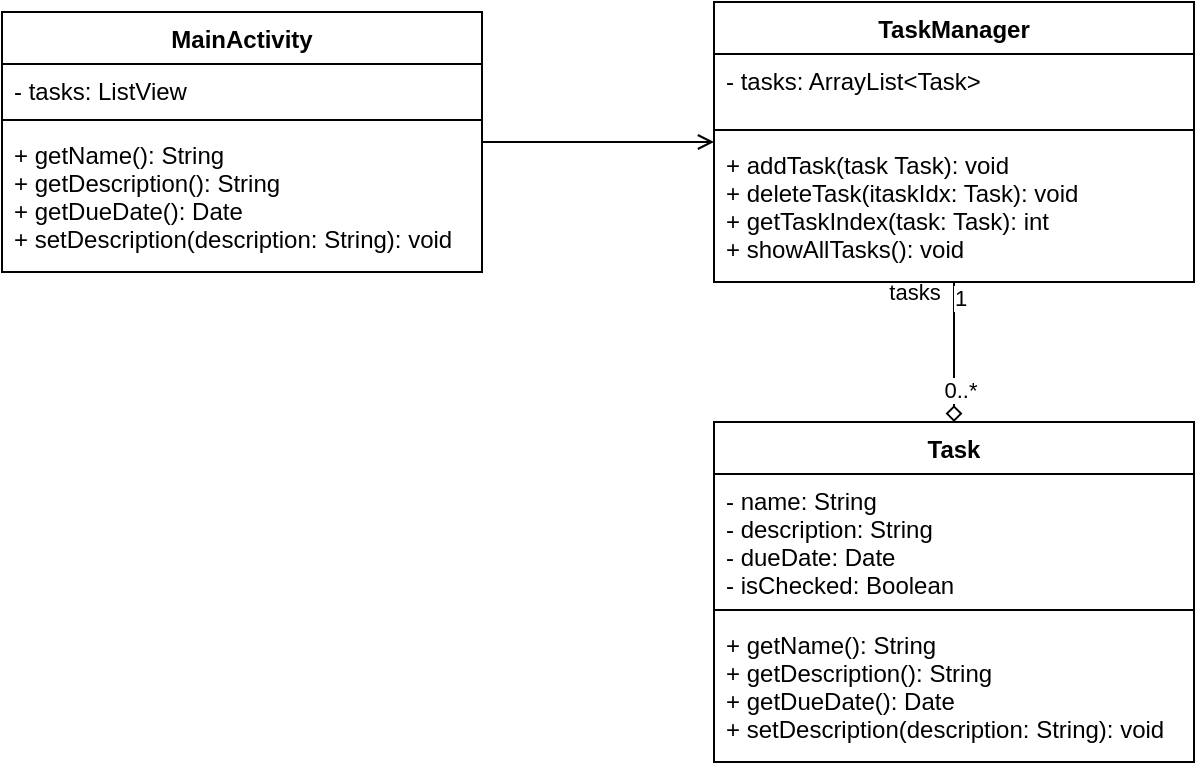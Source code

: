 <mxfile version="16.1.2" type="device"><diagram id="C5RBs43oDa-KdzZeNtuy" name="Page-1"><mxGraphModel dx="869" dy="599" grid="1" gridSize="10" guides="1" tooltips="1" connect="1" arrows="1" fold="1" page="1" pageScale="1" pageWidth="827" pageHeight="1169" math="0" shadow="0"><root><mxCell id="WIyWlLk6GJQsqaUBKTNV-0"/><mxCell id="WIyWlLk6GJQsqaUBKTNV-1" parent="WIyWlLk6GJQsqaUBKTNV-0"/><mxCell id="Zq37dCNptDmfqdlkLp_l-16" style="rounded=0;orthogonalLoop=1;jettySize=auto;html=1;startArrow=diamond;startFill=0;endArrow=none;endFill=0;" edge="1" parent="WIyWlLk6GJQsqaUBKTNV-1" source="Zq37dCNptDmfqdlkLp_l-0" target="Zq37dCNptDmfqdlkLp_l-8"><mxGeometry relative="1" as="geometry"/></mxCell><mxCell id="Zq37dCNptDmfqdlkLp_l-19" value="1" style="edgeLabel;html=1;align=center;verticalAlign=middle;resizable=0;points=[];" vertex="1" connectable="0" parent="Zq37dCNptDmfqdlkLp_l-16"><mxGeometry x="0.785" y="-3" relative="1" as="geometry"><mxPoint as="offset"/></mxGeometry></mxCell><mxCell id="Zq37dCNptDmfqdlkLp_l-20" value="0..*" style="edgeLabel;html=1;align=center;verticalAlign=middle;resizable=0;points=[];" vertex="1" connectable="0" parent="Zq37dCNptDmfqdlkLp_l-16"><mxGeometry x="-0.523" y="-3" relative="1" as="geometry"><mxPoint as="offset"/></mxGeometry></mxCell><mxCell id="Zq37dCNptDmfqdlkLp_l-22" value="tasks" style="edgeLabel;html=1;align=center;verticalAlign=middle;resizable=0;points=[];" vertex="1" connectable="0" parent="Zq37dCNptDmfqdlkLp_l-16"><mxGeometry x="0.492" relative="1" as="geometry"><mxPoint x="-20" y="-13" as="offset"/></mxGeometry></mxCell><mxCell id="Zq37dCNptDmfqdlkLp_l-0" value="Task" style="swimlane;fontStyle=1;align=center;verticalAlign=top;childLayout=stackLayout;horizontal=1;startSize=26;horizontalStack=0;resizeParent=1;resizeParentMax=0;resizeLast=0;collapsible=1;marginBottom=0;" vertex="1" parent="WIyWlLk6GJQsqaUBKTNV-1"><mxGeometry x="530" y="320" width="240" height="170" as="geometry"/></mxCell><mxCell id="Zq37dCNptDmfqdlkLp_l-1" value="- name: String&#10;- description: String&#10;- dueDate: Date&#10;- isChecked: Boolean" style="text;strokeColor=none;fillColor=none;align=left;verticalAlign=top;spacingLeft=4;spacingRight=4;overflow=hidden;rotatable=0;points=[[0,0.5],[1,0.5]];portConstraint=eastwest;" vertex="1" parent="Zq37dCNptDmfqdlkLp_l-0"><mxGeometry y="26" width="240" height="64" as="geometry"/></mxCell><mxCell id="Zq37dCNptDmfqdlkLp_l-2" value="" style="line;strokeWidth=1;fillColor=none;align=left;verticalAlign=middle;spacingTop=-1;spacingLeft=3;spacingRight=3;rotatable=0;labelPosition=right;points=[];portConstraint=eastwest;" vertex="1" parent="Zq37dCNptDmfqdlkLp_l-0"><mxGeometry y="90" width="240" height="8" as="geometry"/></mxCell><mxCell id="Zq37dCNptDmfqdlkLp_l-3" value="+ getName(): String&#10;+ getDescription(): String&#10;+ getDueDate(): Date&#10;+ setDescription(description: String): void&#10;" style="text;strokeColor=none;fillColor=none;align=left;verticalAlign=top;spacingLeft=4;spacingRight=4;overflow=hidden;rotatable=0;points=[[0,0.5],[1,0.5]];portConstraint=eastwest;" vertex="1" parent="Zq37dCNptDmfqdlkLp_l-0"><mxGeometry y="98" width="240" height="72" as="geometry"/></mxCell><mxCell id="Zq37dCNptDmfqdlkLp_l-24" style="edgeStyle=orthogonalEdgeStyle;rounded=0;orthogonalLoop=1;jettySize=auto;html=1;startArrow=none;startFill=0;endArrow=open;endFill=0;" edge="1" parent="WIyWlLk6GJQsqaUBKTNV-1" source="Zq37dCNptDmfqdlkLp_l-4" target="Zq37dCNptDmfqdlkLp_l-8"><mxGeometry relative="1" as="geometry"/></mxCell><mxCell id="Zq37dCNptDmfqdlkLp_l-4" value="MainActivity" style="swimlane;fontStyle=1;align=center;verticalAlign=top;childLayout=stackLayout;horizontal=1;startSize=26;horizontalStack=0;resizeParent=1;resizeParentMax=0;resizeLast=0;collapsible=1;marginBottom=0;" vertex="1" parent="WIyWlLk6GJQsqaUBKTNV-1"><mxGeometry x="174" y="115" width="240" height="130" as="geometry"/></mxCell><mxCell id="Zq37dCNptDmfqdlkLp_l-5" value="- tasks: ListView&#10;" style="text;strokeColor=none;fillColor=none;align=left;verticalAlign=top;spacingLeft=4;spacingRight=4;overflow=hidden;rotatable=0;points=[[0,0.5],[1,0.5]];portConstraint=eastwest;" vertex="1" parent="Zq37dCNptDmfqdlkLp_l-4"><mxGeometry y="26" width="240" height="24" as="geometry"/></mxCell><mxCell id="Zq37dCNptDmfqdlkLp_l-6" value="" style="line;strokeWidth=1;fillColor=none;align=left;verticalAlign=middle;spacingTop=-1;spacingLeft=3;spacingRight=3;rotatable=0;labelPosition=right;points=[];portConstraint=eastwest;" vertex="1" parent="Zq37dCNptDmfqdlkLp_l-4"><mxGeometry y="50" width="240" height="8" as="geometry"/></mxCell><mxCell id="Zq37dCNptDmfqdlkLp_l-7" value="+ getName(): String&#10;+ getDescription(): String&#10;+ getDueDate(): Date&#10;+ setDescription(description: String): void&#10;" style="text;strokeColor=none;fillColor=none;align=left;verticalAlign=top;spacingLeft=4;spacingRight=4;overflow=hidden;rotatable=0;points=[[0,0.5],[1,0.5]];portConstraint=eastwest;" vertex="1" parent="Zq37dCNptDmfqdlkLp_l-4"><mxGeometry y="58" width="240" height="72" as="geometry"/></mxCell><mxCell id="Zq37dCNptDmfqdlkLp_l-8" value="TaskManager" style="swimlane;fontStyle=1;align=center;verticalAlign=top;childLayout=stackLayout;horizontal=1;startSize=26;horizontalStack=0;resizeParent=1;resizeParentMax=0;resizeLast=0;collapsible=1;marginBottom=0;" vertex="1" parent="WIyWlLk6GJQsqaUBKTNV-1"><mxGeometry x="530" y="110" width="240" height="140" as="geometry"/></mxCell><mxCell id="Zq37dCNptDmfqdlkLp_l-9" value="- tasks: ArrayList&lt;Task&gt;&#10;" style="text;strokeColor=none;fillColor=none;align=left;verticalAlign=top;spacingLeft=4;spacingRight=4;overflow=hidden;rotatable=0;points=[[0,0.5],[1,0.5]];portConstraint=eastwest;" vertex="1" parent="Zq37dCNptDmfqdlkLp_l-8"><mxGeometry y="26" width="240" height="34" as="geometry"/></mxCell><mxCell id="Zq37dCNptDmfqdlkLp_l-10" value="" style="line;strokeWidth=1;fillColor=none;align=left;verticalAlign=middle;spacingTop=-1;spacingLeft=3;spacingRight=3;rotatable=0;labelPosition=right;points=[];portConstraint=eastwest;" vertex="1" parent="Zq37dCNptDmfqdlkLp_l-8"><mxGeometry y="60" width="240" height="8" as="geometry"/></mxCell><mxCell id="Zq37dCNptDmfqdlkLp_l-11" value="+ addTask(task Task): void&#10;+ deleteTask(itaskIdx: Task): void&#10;+ getTaskIndex(task: Task): int&#10;+ showAllTasks(): void" style="text;strokeColor=none;fillColor=none;align=left;verticalAlign=top;spacingLeft=4;spacingRight=4;overflow=hidden;rotatable=0;points=[[0,0.5],[1,0.5]];portConstraint=eastwest;" vertex="1" parent="Zq37dCNptDmfqdlkLp_l-8"><mxGeometry y="68" width="240" height="72" as="geometry"/></mxCell></root></mxGraphModel></diagram></mxfile>